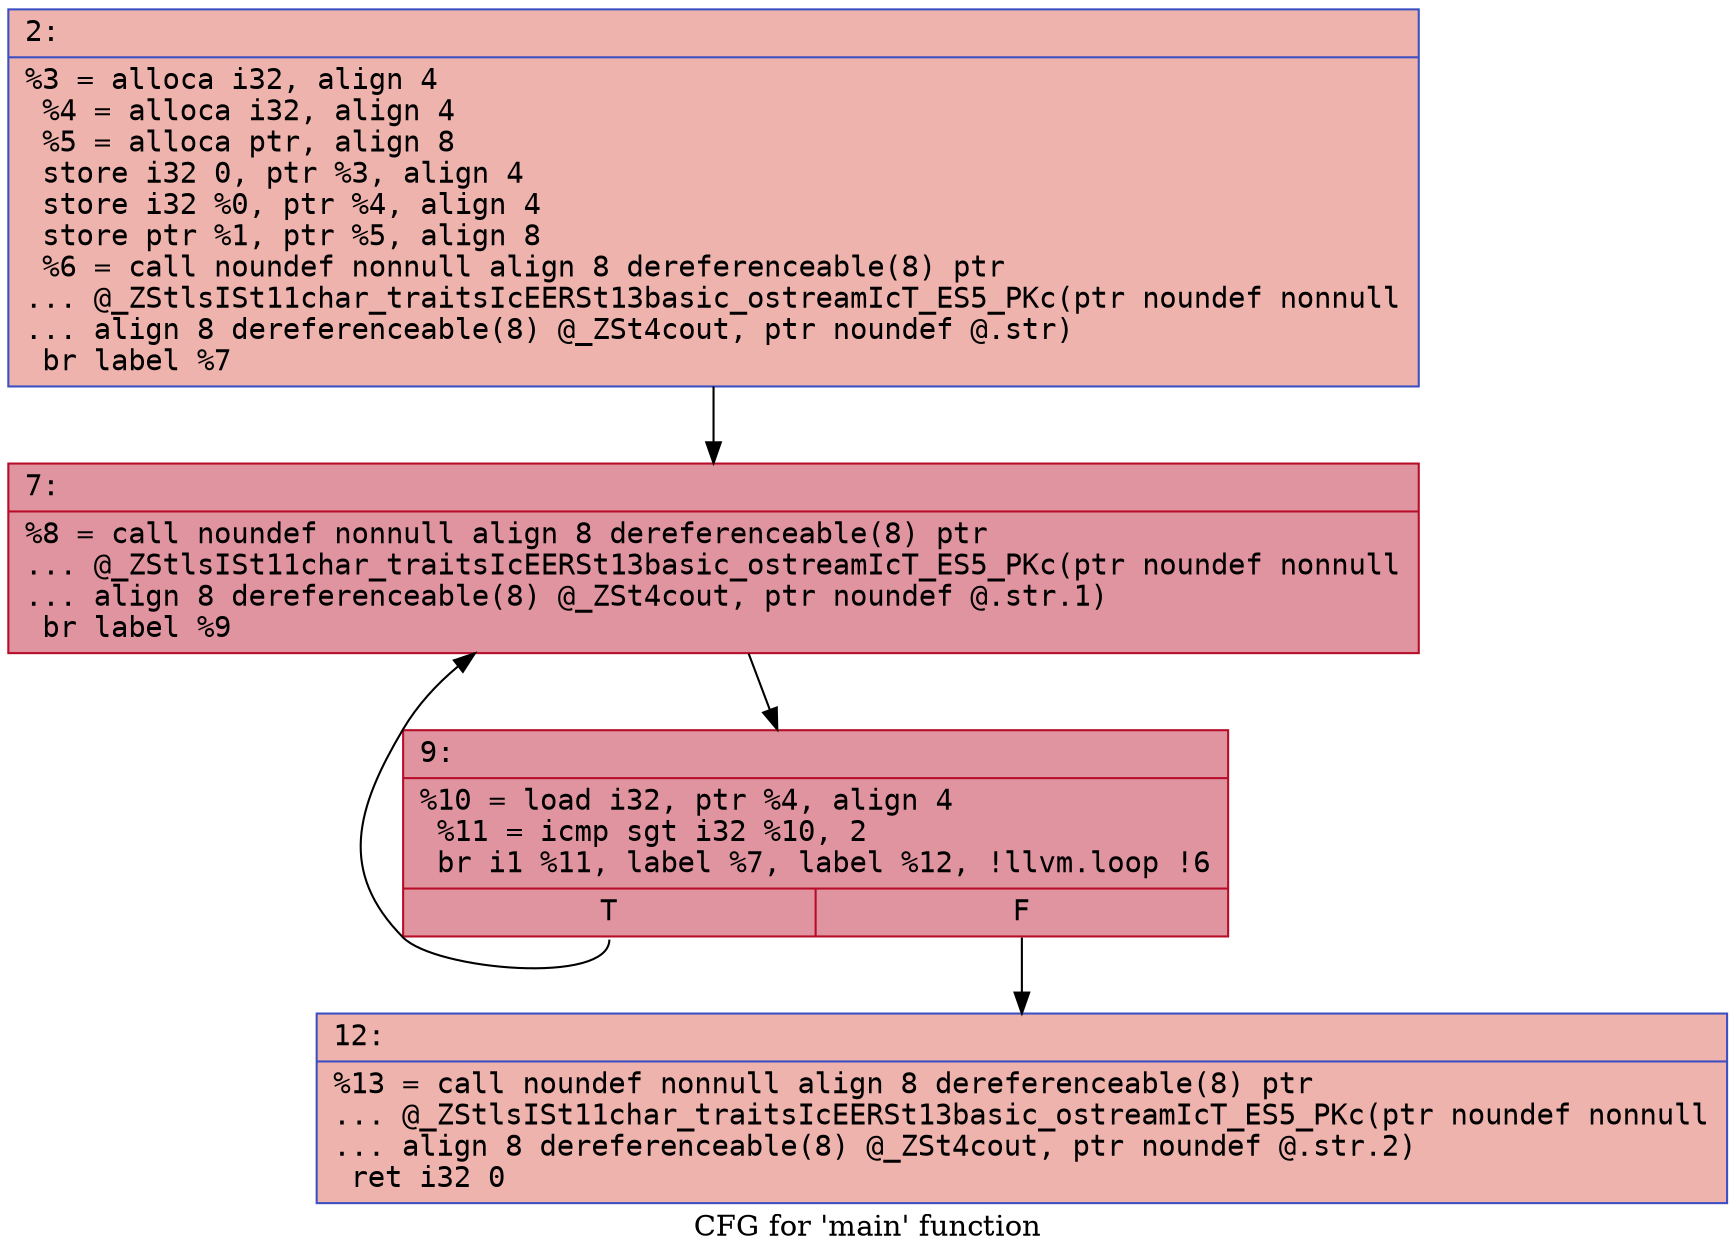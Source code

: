 digraph "CFG for 'main' function" {
	label="CFG for 'main' function";

	Node0x5f43ab113940 [shape=record,color="#3d50c3ff", style=filled, fillcolor="#d6524470" fontname="Courier",label="{2:\l|  %3 = alloca i32, align 4\l  %4 = alloca i32, align 4\l  %5 = alloca ptr, align 8\l  store i32 0, ptr %3, align 4\l  store i32 %0, ptr %4, align 4\l  store ptr %1, ptr %5, align 8\l  %6 = call noundef nonnull align 8 dereferenceable(8) ptr\l... @_ZStlsISt11char_traitsIcEERSt13basic_ostreamIcT_ES5_PKc(ptr noundef nonnull\l... align 8 dereferenceable(8) @_ZSt4cout, ptr noundef @.str)\l  br label %7\l}"];
	Node0x5f43ab113940 -> Node0x5f43ab114680[tooltip="2 -> 7\nProbability 100.00%" ];
	Node0x5f43ab114680 [shape=record,color="#b70d28ff", style=filled, fillcolor="#b70d2870" fontname="Courier",label="{7:\l|  %8 = call noundef nonnull align 8 dereferenceable(8) ptr\l... @_ZStlsISt11char_traitsIcEERSt13basic_ostreamIcT_ES5_PKc(ptr noundef nonnull\l... align 8 dereferenceable(8) @_ZSt4cout, ptr noundef @.str.1)\l  br label %9\l}"];
	Node0x5f43ab114680 -> Node0x5f43ab114850[tooltip="7 -> 9\nProbability 100.00%" ];
	Node0x5f43ab114850 [shape=record,color="#b70d28ff", style=filled, fillcolor="#b70d2870" fontname="Courier",label="{9:\l|  %10 = load i32, ptr %4, align 4\l  %11 = icmp sgt i32 %10, 2\l  br i1 %11, label %7, label %12, !llvm.loop !6\l|{<s0>T|<s1>F}}"];
	Node0x5f43ab114850:s0 -> Node0x5f43ab114680[tooltip="9 -> 7\nProbability 96.88%" ];
	Node0x5f43ab114850:s1 -> Node0x5f43ab1149c0[tooltip="9 -> 12\nProbability 3.12%" ];
	Node0x5f43ab1149c0 [shape=record,color="#3d50c3ff", style=filled, fillcolor="#d6524470" fontname="Courier",label="{12:\l|  %13 = call noundef nonnull align 8 dereferenceable(8) ptr\l... @_ZStlsISt11char_traitsIcEERSt13basic_ostreamIcT_ES5_PKc(ptr noundef nonnull\l... align 8 dereferenceable(8) @_ZSt4cout, ptr noundef @.str.2)\l  ret i32 0\l}"];
}
